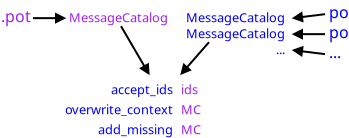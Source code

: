 <?xml version="1.0" encoding="UTF-8"?>
<dia:diagram xmlns:dia="http://www.lysator.liu.se/~alla/dia/"><dia:layer name="Background" visible="true"><dia:object type="Standard - Text" version="0" id="O0"><dia:attribute name="obj_pos"><dia:point val="0.2,1"/></dia:attribute><dia:attribute name="obj_bb"><dia:rectangle val="0.2,0.15;1.7,1.4"/></dia:attribute><dia:attribute name="text"><dia:composite type="text"><dia:attribute name="string"><dia:string>#.pot#</dia:string></dia:attribute><dia:attribute name="font"><dia:font family="sans" style="0" name="Courier"/></dia:attribute><dia:attribute name="height"><dia:real val="1"/></dia:attribute><dia:attribute name="pos"><dia:point val="0.2,1"/></dia:attribute><dia:attribute name="color"><dia:color val="#a020f0"/></dia:attribute><dia:attribute name="alignment"><dia:enum val="0"/></dia:attribute></dia:composite></dia:attribute></dia:object><dia:object type="Standard - Line" version="0" id="O1"><dia:attribute name="obj_pos"><dia:point val="1.8,0.8"/></dia:attribute><dia:attribute name="obj_bb"><dia:rectangle val="1.75,0.4;3.45,1.2"/></dia:attribute><dia:attribute name="conn_endpoints"><dia:point val="1.8,0.8"/><dia:point val="3.4,0.8"/></dia:attribute><dia:attribute name="numcp"><dia:int val="1"/></dia:attribute><dia:attribute name="end_arrow"><dia:enum val="3"/></dia:attribute><dia:attribute name="end_arrow_length"><dia:real val="0.4"/></dia:attribute><dia:attribute name="end_arrow_width"><dia:real val="0.4"/></dia:attribute></dia:object><dia:object type="Standard - Text" version="0" id="O2"><dia:attribute name="obj_pos"><dia:point val="3.6,1"/></dia:attribute><dia:attribute name="obj_bb"><dia:rectangle val="3.6,0.3;8.85,1.3"/></dia:attribute><dia:attribute name="text"><dia:composite type="text"><dia:attribute name="string"><dia:string>#MessageCatalog#</dia:string></dia:attribute><dia:attribute name="font"><dia:font family="sans" style="0" name="Courier"/></dia:attribute><dia:attribute name="height"><dia:real val="0.8"/></dia:attribute><dia:attribute name="pos"><dia:point val="3.6,1"/></dia:attribute><dia:attribute name="color"><dia:color val="#a020f0"/></dia:attribute><dia:attribute name="alignment"><dia:enum val="0"/></dia:attribute></dia:composite></dia:attribute></dia:object><dia:object type="Standard - Line" version="0" id="O3"><dia:attribute name="obj_pos"><dia:point val="6.2,1.2"/></dia:attribute><dia:attribute name="obj_bb"><dia:rectangle val="6.132,1.132;7.971,3.845"/></dia:attribute><dia:attribute name="conn_endpoints"><dia:point val="6.2,1.2"/><dia:point val="7.6,3.6"/></dia:attribute><dia:attribute name="numcp"><dia:int val="1"/></dia:attribute><dia:attribute name="end_arrow"><dia:enum val="3"/></dia:attribute><dia:attribute name="end_arrow_length"><dia:real val="0.4"/></dia:attribute><dia:attribute name="end_arrow_width"><dia:real val="0.4"/></dia:attribute></dia:object><dia:object type="Standard - Text" version="0" id="O4"><dia:attribute name="obj_pos"><dia:point val="16.6,0.8"/></dia:attribute><dia:attribute name="obj_bb"><dia:rectangle val="16.6,-0.05;17.55,3.2"/></dia:attribute><dia:attribute name="text"><dia:composite type="text"><dia:attribute name="string"><dia:string>#po
po
...#</dia:string></dia:attribute><dia:attribute name="font"><dia:font family="sans" style="0" name="Courier"/></dia:attribute><dia:attribute name="height"><dia:real val="1"/></dia:attribute><dia:attribute name="pos"><dia:point val="16.6,0.8"/></dia:attribute><dia:attribute name="color"><dia:color val="#0000ff"/></dia:attribute><dia:attribute name="alignment"><dia:enum val="0"/></dia:attribute></dia:composite></dia:attribute></dia:object><dia:object type="Standard - Line" version="0" id="O5"><dia:attribute name="obj_pos"><dia:point val="16.4,0.6"/></dia:attribute><dia:attribute name="obj_bb"><dia:rectangle val="14.701,0.397;16.456,1.203"/></dia:attribute><dia:attribute name="conn_endpoints"><dia:point val="16.4,0.6"/><dia:point val="14.8,0.8"/></dia:attribute><dia:attribute name="numcp"><dia:int val="1"/></dia:attribute><dia:attribute name="end_arrow"><dia:enum val="3"/></dia:attribute><dia:attribute name="end_arrow_length"><dia:real val="0.4"/></dia:attribute><dia:attribute name="end_arrow_width"><dia:real val="0.4"/></dia:attribute></dia:object><dia:object type="Standard - Text" version="0" id="O6"><dia:attribute name="obj_pos"><dia:point val="14.4,1"/></dia:attribute><dia:attribute name="obj_bb"><dia:rectangle val="9.15,0.3;14.4,2.9"/></dia:attribute><dia:attribute name="text"><dia:composite type="text"><dia:attribute name="string"><dia:string>#MessageCatalog
MessageCatalog
...#</dia:string></dia:attribute><dia:attribute name="font"><dia:font family="sans" style="0" name="Courier"/></dia:attribute><dia:attribute name="height"><dia:real val="0.8"/></dia:attribute><dia:attribute name="pos"><dia:point val="14.4,1"/></dia:attribute><dia:attribute name="color"><dia:color val="#0000ff"/></dia:attribute><dia:attribute name="alignment"><dia:enum val="2"/></dia:attribute></dia:composite></dia:attribute></dia:object><dia:object type="Standard - Text" version="0" id="O7"><dia:attribute name="obj_pos"><dia:point val="6.6,6.4"/></dia:attribute><dia:attribute name="obj_bb"><dia:rectangle val="6.6,5.7;6.6,6.7"/></dia:attribute><dia:attribute name="text"><dia:composite type="text"><dia:attribute name="string"><dia:string>##</dia:string></dia:attribute><dia:attribute name="font"><dia:font family="sans" style="0" name="Courier"/></dia:attribute><dia:attribute name="height"><dia:real val="0.8"/></dia:attribute><dia:attribute name="pos"><dia:point val="6.6,6.4"/></dia:attribute><dia:attribute name="color"><dia:color val="#000000"/></dia:attribute><dia:attribute name="alignment"><dia:enum val="0"/></dia:attribute></dia:composite></dia:attribute></dia:object><dia:object type="Standard - Text" version="0" id="O8"><dia:attribute name="obj_pos"><dia:point val="6.6,7"/></dia:attribute><dia:attribute name="obj_bb"><dia:rectangle val="6.6,6.3;6.6,7.3"/></dia:attribute><dia:attribute name="text"><dia:composite type="text"><dia:attribute name="string"><dia:string>##</dia:string></dia:attribute><dia:attribute name="font"><dia:font family="sans" style="0" name="Courier"/></dia:attribute><dia:attribute name="height"><dia:real val="0.8"/></dia:attribute><dia:attribute name="pos"><dia:point val="6.6,7"/></dia:attribute><dia:attribute name="color"><dia:color val="#000000"/></dia:attribute><dia:attribute name="alignment"><dia:enum val="0"/></dia:attribute></dia:composite></dia:attribute></dia:object><dia:object type="Standard - Text" version="0" id="O9"><dia:attribute name="obj_pos"><dia:point val="15.8,0.6"/></dia:attribute><dia:attribute name="obj_bb"><dia:rectangle val="15.8,-0.1;15.8,0.9"/></dia:attribute><dia:attribute name="text"><dia:composite type="text"><dia:attribute name="string"><dia:string>##</dia:string></dia:attribute><dia:attribute name="font"><dia:font family="sans" style="0" name="Courier"/></dia:attribute><dia:attribute name="height"><dia:real val="0.8"/></dia:attribute><dia:attribute name="pos"><dia:point val="15.8,0.6"/></dia:attribute><dia:attribute name="color"><dia:color val="#0000ff"/></dia:attribute><dia:attribute name="alignment"><dia:enum val="0"/></dia:attribute></dia:composite></dia:attribute></dia:object><dia:object type="Standard - Line" version="0" id="O10"><dia:attribute name="obj_pos"><dia:point val="16.4,1.6"/></dia:attribute><dia:attribute name="obj_bb"><dia:rectangle val="14.75,1.2;16.45,2"/></dia:attribute><dia:attribute name="conn_endpoints"><dia:point val="16.4,1.6"/><dia:point val="14.8,1.6"/></dia:attribute><dia:attribute name="numcp"><dia:int val="1"/></dia:attribute><dia:attribute name="end_arrow"><dia:enum val="3"/></dia:attribute><dia:attribute name="end_arrow_length"><dia:real val="0.4"/></dia:attribute><dia:attribute name="end_arrow_width"><dia:real val="0.4"/></dia:attribute></dia:object><dia:object type="Standard - Line" version="0" id="O11"><dia:attribute name="obj_pos"><dia:point val="16.4,2.6"/></dia:attribute><dia:attribute name="obj_bb"><dia:rectangle val="14.701,1.997;16.456,2.803"/></dia:attribute><dia:attribute name="conn_endpoints"><dia:point val="16.4,2.6"/><dia:point val="14.8,2.4"/></dia:attribute><dia:attribute name="numcp"><dia:int val="1"/></dia:attribute><dia:attribute name="end_arrow"><dia:enum val="3"/></dia:attribute><dia:attribute name="end_arrow_length"><dia:real val="0.4"/></dia:attribute><dia:attribute name="end_arrow_width"><dia:real val="0.4"/></dia:attribute></dia:object><dia:object type="Standard - Line" version="0" id="O12"><dia:attribute name="obj_pos"><dia:point val="10.6,2"/></dia:attribute><dia:attribute name="obj_bb"><dia:rectangle val="8.866,1.929;10.671,3.901"/></dia:attribute><dia:attribute name="conn_endpoints"><dia:point val="10.6,2"/><dia:point val="9.2,3.6"/></dia:attribute><dia:attribute name="numcp"><dia:int val="1"/></dia:attribute><dia:attribute name="end_arrow"><dia:enum val="3"/></dia:attribute><dia:attribute name="end_arrow_length"><dia:real val="0.4"/></dia:attribute><dia:attribute name="end_arrow_width"><dia:real val="0.4"/></dia:attribute></dia:object><dia:object type="Standard - Text" version="0" id="O13"><dia:attribute name="obj_pos"><dia:point val="8.8,4.6"/></dia:attribute><dia:attribute name="obj_bb"><dia:rectangle val="5.45,3.877;8.822,4.945"/></dia:attribute><dia:attribute name="text"><dia:composite type="text"><dia:attribute name="string"><dia:string>#accept_ids#</dia:string></dia:attribute><dia:attribute name="font"><dia:font family="sans" style="0" name="Courier"/></dia:attribute><dia:attribute name="height"><dia:real val="0.8"/></dia:attribute><dia:attribute name="pos"><dia:point val="8.8,4.6"/></dia:attribute><dia:attribute name="color"><dia:color val="#0000ff"/></dia:attribute><dia:attribute name="alignment"><dia:enum val="2"/></dia:attribute></dia:composite></dia:attribute></dia:object><dia:object type="Standard - Text" version="0" id="O14"><dia:attribute name="obj_pos"><dia:point val="10.4,4.6"/></dia:attribute><dia:attribute name="obj_bb"><dia:rectangle val="10.4,3.9;10.4,4.9"/></dia:attribute><dia:attribute name="text"><dia:composite type="text"><dia:attribute name="string"><dia:string>##</dia:string></dia:attribute><dia:attribute name="font"><dia:font family="sans" style="0" name="Courier"/></dia:attribute><dia:attribute name="height"><dia:real val="0.8"/></dia:attribute><dia:attribute name="pos"><dia:point val="10.4,4.6"/></dia:attribute><dia:attribute name="color"><dia:color val="#000000"/></dia:attribute><dia:attribute name="alignment"><dia:enum val="0"/></dia:attribute></dia:composite></dia:attribute></dia:object><dia:object type="Standard - Text" version="0" id="O15"><dia:attribute name="obj_pos"><dia:point val="9.2,4.6"/></dia:attribute><dia:attribute name="obj_bb"><dia:rectangle val="9.2,3.877;10.123,4.945"/></dia:attribute><dia:attribute name="text"><dia:composite type="text"><dia:attribute name="string"><dia:string>#ids#</dia:string></dia:attribute><dia:attribute name="font"><dia:font family="sans" style="0" name="Courier"/></dia:attribute><dia:attribute name="height"><dia:real val="0.8"/></dia:attribute><dia:attribute name="pos"><dia:point val="9.2,4.6"/></dia:attribute><dia:attribute name="color"><dia:color val="#a020f0"/></dia:attribute><dia:attribute name="alignment"><dia:enum val="0"/></dia:attribute></dia:composite></dia:attribute></dia:object><dia:object type="Standard - Text" version="0" id="O16"><dia:attribute name="obj_pos"><dia:point val="8.8,5.6"/></dia:attribute><dia:attribute name="obj_bb"><dia:rectangle val="3.05,4.9;8.8,5.9"/></dia:attribute><dia:attribute name="text"><dia:composite type="text"><dia:attribute name="string"><dia:string>#overwrite_context#</dia:string></dia:attribute><dia:attribute name="font"><dia:font family="sans" style="0" name="Courier"/></dia:attribute><dia:attribute name="height"><dia:real val="0.8"/></dia:attribute><dia:attribute name="pos"><dia:point val="8.8,5.6"/></dia:attribute><dia:attribute name="color"><dia:color val="#0000ff"/></dia:attribute><dia:attribute name="alignment"><dia:enum val="2"/></dia:attribute></dia:composite></dia:attribute></dia:object><dia:object type="Standard - Text" version="0" id="O17"><dia:attribute name="obj_pos"><dia:point val="9.2,5.6"/></dia:attribute><dia:attribute name="obj_bb"><dia:rectangle val="9.2,4.9;10.15,5.9"/></dia:attribute><dia:attribute name="text"><dia:composite type="text"><dia:attribute name="string"><dia:string>#MC#</dia:string></dia:attribute><dia:attribute name="font"><dia:font family="sans" style="0" name="Courier"/></dia:attribute><dia:attribute name="height"><dia:real val="0.8"/></dia:attribute><dia:attribute name="pos"><dia:point val="9.2,5.6"/></dia:attribute><dia:attribute name="color"><dia:color val="#a020f0"/></dia:attribute><dia:attribute name="alignment"><dia:enum val="0"/></dia:attribute></dia:composite></dia:attribute></dia:object><dia:object type="Standard - Text" version="0" id="O18"><dia:attribute name="obj_pos"><dia:point val="8.8,6.6"/></dia:attribute><dia:attribute name="obj_bb"><dia:rectangle val="8.777,5.878;8.8,6.945"/></dia:attribute><dia:attribute name="text"><dia:composite type="text"><dia:attribute name="string"><dia:string>##</dia:string></dia:attribute><dia:attribute name="font"><dia:font family="sans" style="0" name="Courier"/></dia:attribute><dia:attribute name="height"><dia:real val="0.8"/></dia:attribute><dia:attribute name="pos"><dia:point val="8.8,6.6"/></dia:attribute><dia:attribute name="color"><dia:color val="#0000ff"/></dia:attribute><dia:attribute name="alignment"><dia:enum val="2"/></dia:attribute></dia:composite></dia:attribute></dia:object><dia:object type="Standard - Text" version="0" id="O19"><dia:attribute name="obj_pos"><dia:point val="8.8,6.6"/></dia:attribute><dia:attribute name="obj_bb"><dia:rectangle val="4.85,5.878;8.822,6.945"/></dia:attribute><dia:attribute name="text"><dia:composite type="text"><dia:attribute name="string"><dia:string>#add_missing#</dia:string></dia:attribute><dia:attribute name="font"><dia:font family="sans" style="0" name="Courier"/></dia:attribute><dia:attribute name="height"><dia:real val="0.8"/></dia:attribute><dia:attribute name="pos"><dia:point val="8.8,6.6"/></dia:attribute><dia:attribute name="color"><dia:color val="#0000ff"/></dia:attribute><dia:attribute name="alignment"><dia:enum val="2"/></dia:attribute></dia:composite></dia:attribute></dia:object><dia:object type="Standard - Text" version="0" id="O20"><dia:attribute name="obj_pos"><dia:point val="9.2,6.6"/></dia:attribute><dia:attribute name="obj_bb"><dia:rectangle val="9.2,5.878;10.172,6.945"/></dia:attribute><dia:attribute name="text"><dia:composite type="text"><dia:attribute name="string"><dia:string>#MC#</dia:string></dia:attribute><dia:attribute name="font"><dia:font family="sans" style="0" name="Courier"/></dia:attribute><dia:attribute name="height"><dia:real val="0.8"/></dia:attribute><dia:attribute name="pos"><dia:point val="9.2,6.6"/></dia:attribute><dia:attribute name="color"><dia:color val="#a020f0"/></dia:attribute><dia:attribute name="alignment"><dia:enum val="0"/></dia:attribute></dia:composite></dia:attribute></dia:object></dia:layer></dia:diagram>
